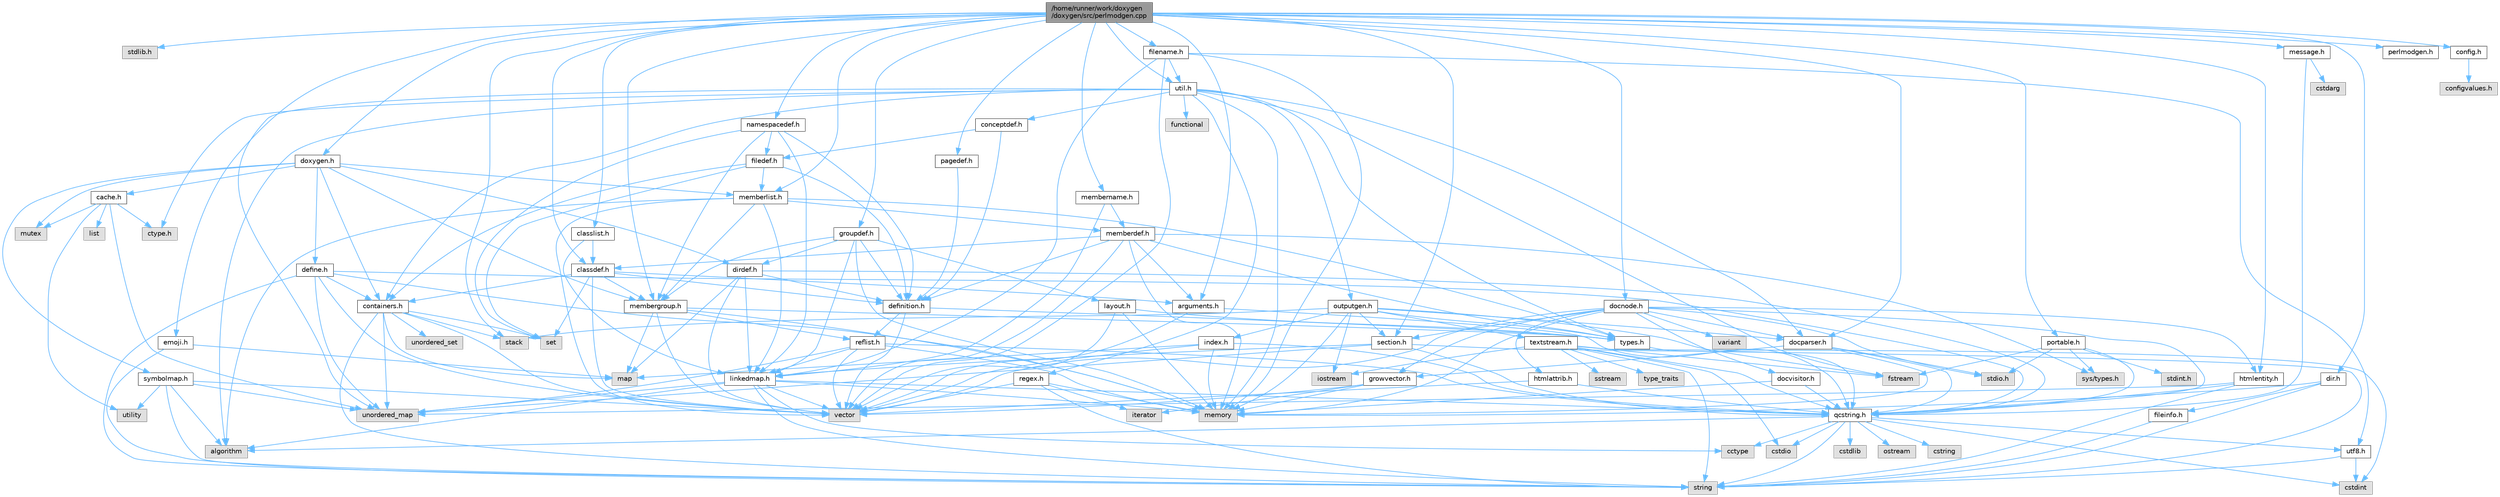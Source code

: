 digraph "/home/runner/work/doxygen/doxygen/src/perlmodgen.cpp"
{
 // INTERACTIVE_SVG=YES
 // LATEX_PDF_SIZE
  bgcolor="transparent";
  edge [fontname=Helvetica,fontsize=10,labelfontname=Helvetica,labelfontsize=10];
  node [fontname=Helvetica,fontsize=10,shape=box,height=0.2,width=0.4];
  Node1 [label="/home/runner/work/doxygen\l/doxygen/src/perlmodgen.cpp",height=0.2,width=0.4,color="gray40", fillcolor="grey60", style="filled", fontcolor="black",tooltip=" "];
  Node1 -> Node2 [color="steelblue1",style="solid"];
  Node2 [label="stdlib.h",height=0.2,width=0.4,color="grey60", fillcolor="#E0E0E0", style="filled",tooltip=" "];
  Node1 -> Node3 [color="steelblue1",style="solid"];
  Node3 [label="stack",height=0.2,width=0.4,color="grey60", fillcolor="#E0E0E0", style="filled",tooltip=" "];
  Node1 -> Node4 [color="steelblue1",style="solid"];
  Node4 [label="perlmodgen.h",height=0.2,width=0.4,color="grey40", fillcolor="white", style="filled",URL="$df/d82/perlmodgen_8h.html",tooltip=" "];
  Node1 -> Node5 [color="steelblue1",style="solid"];
  Node5 [label="docparser.h",height=0.2,width=0.4,color="grey40", fillcolor="white", style="filled",URL="$de/d9c/docparser_8h.html",tooltip=" "];
  Node5 -> Node6 [color="steelblue1",style="solid"];
  Node6 [label="stdio.h",height=0.2,width=0.4,color="grey60", fillcolor="#E0E0E0", style="filled",tooltip=" "];
  Node5 -> Node7 [color="steelblue1",style="solid"];
  Node7 [label="memory",height=0.2,width=0.4,color="grey60", fillcolor="#E0E0E0", style="filled",tooltip=" "];
  Node5 -> Node8 [color="steelblue1",style="solid"];
  Node8 [label="qcstring.h",height=0.2,width=0.4,color="grey40", fillcolor="white", style="filled",URL="$d7/d5c/qcstring_8h.html",tooltip=" "];
  Node8 -> Node9 [color="steelblue1",style="solid"];
  Node9 [label="string",height=0.2,width=0.4,color="grey60", fillcolor="#E0E0E0", style="filled",tooltip=" "];
  Node8 -> Node10 [color="steelblue1",style="solid"];
  Node10 [label="algorithm",height=0.2,width=0.4,color="grey60", fillcolor="#E0E0E0", style="filled",tooltip=" "];
  Node8 -> Node11 [color="steelblue1",style="solid"];
  Node11 [label="cctype",height=0.2,width=0.4,color="grey60", fillcolor="#E0E0E0", style="filled",tooltip=" "];
  Node8 -> Node12 [color="steelblue1",style="solid"];
  Node12 [label="cstring",height=0.2,width=0.4,color="grey60", fillcolor="#E0E0E0", style="filled",tooltip=" "];
  Node8 -> Node13 [color="steelblue1",style="solid"];
  Node13 [label="cstdio",height=0.2,width=0.4,color="grey60", fillcolor="#E0E0E0", style="filled",tooltip=" "];
  Node8 -> Node14 [color="steelblue1",style="solid"];
  Node14 [label="cstdlib",height=0.2,width=0.4,color="grey60", fillcolor="#E0E0E0", style="filled",tooltip=" "];
  Node8 -> Node15 [color="steelblue1",style="solid"];
  Node15 [label="cstdint",height=0.2,width=0.4,color="grey60", fillcolor="#E0E0E0", style="filled",tooltip=" "];
  Node8 -> Node16 [color="steelblue1",style="solid"];
  Node16 [label="ostream",height=0.2,width=0.4,color="grey60", fillcolor="#E0E0E0", style="filled",tooltip=" "];
  Node8 -> Node17 [color="steelblue1",style="solid"];
  Node17 [label="utf8.h",height=0.2,width=0.4,color="grey40", fillcolor="white", style="filled",URL="$db/d7c/utf8_8h.html",tooltip="Various UTF8 related helper functions."];
  Node17 -> Node15 [color="steelblue1",style="solid"];
  Node17 -> Node9 [color="steelblue1",style="solid"];
  Node5 -> Node18 [color="steelblue1",style="solid"];
  Node18 [label="growvector.h",height=0.2,width=0.4,color="grey40", fillcolor="white", style="filled",URL="$d7/d50/growvector_8h.html",tooltip=" "];
  Node18 -> Node19 [color="steelblue1",style="solid"];
  Node19 [label="vector",height=0.2,width=0.4,color="grey60", fillcolor="#E0E0E0", style="filled",tooltip=" "];
  Node18 -> Node7 [color="steelblue1",style="solid"];
  Node18 -> Node20 [color="steelblue1",style="solid"];
  Node20 [label="iterator",height=0.2,width=0.4,color="grey60", fillcolor="#E0E0E0", style="filled",tooltip=" "];
  Node1 -> Node21 [color="steelblue1",style="solid"];
  Node21 [label="docnode.h",height=0.2,width=0.4,color="grey40", fillcolor="white", style="filled",URL="$de/d2b/docnode_8h.html",tooltip=" "];
  Node21 -> Node6 [color="steelblue1",style="solid"];
  Node21 -> Node19 [color="steelblue1",style="solid"];
  Node21 -> Node7 [color="steelblue1",style="solid"];
  Node21 -> Node22 [color="steelblue1",style="solid"];
  Node22 [label="variant",height=0.2,width=0.4,color="grey60", fillcolor="#E0E0E0", style="filled",tooltip=" "];
  Node21 -> Node8 [color="steelblue1",style="solid"];
  Node21 -> Node23 [color="steelblue1",style="solid"];
  Node23 [label="docvisitor.h",height=0.2,width=0.4,color="grey40", fillcolor="white", style="filled",URL="$d2/d3c/docvisitor_8h.html",tooltip=" "];
  Node23 -> Node7 [color="steelblue1",style="solid"];
  Node23 -> Node8 [color="steelblue1",style="solid"];
  Node21 -> Node5 [color="steelblue1",style="solid"];
  Node21 -> Node24 [color="steelblue1",style="solid"];
  Node24 [label="htmlattrib.h",height=0.2,width=0.4,color="grey40", fillcolor="white", style="filled",URL="$d0/d73/htmlattrib_8h.html",tooltip=" "];
  Node24 -> Node19 [color="steelblue1",style="solid"];
  Node24 -> Node8 [color="steelblue1",style="solid"];
  Node21 -> Node25 [color="steelblue1",style="solid"];
  Node25 [label="htmlentity.h",height=0.2,width=0.4,color="grey40", fillcolor="white", style="filled",URL="$db/dc6/htmlentity_8h.html",tooltip=" "];
  Node25 -> Node26 [color="steelblue1",style="solid"];
  Node26 [label="unordered_map",height=0.2,width=0.4,color="grey60", fillcolor="#E0E0E0", style="filled",tooltip=" "];
  Node25 -> Node9 [color="steelblue1",style="solid"];
  Node25 -> Node8 [color="steelblue1",style="solid"];
  Node21 -> Node18 [color="steelblue1",style="solid"];
  Node21 -> Node27 [color="steelblue1",style="solid"];
  Node27 [label="section.h",height=0.2,width=0.4,color="grey40", fillcolor="white", style="filled",URL="$d1/d2a/section_8h.html",tooltip=" "];
  Node27 -> Node9 [color="steelblue1",style="solid"];
  Node27 -> Node26 [color="steelblue1",style="solid"];
  Node27 -> Node8 [color="steelblue1",style="solid"];
  Node27 -> Node28 [color="steelblue1",style="solid"];
  Node28 [label="linkedmap.h",height=0.2,width=0.4,color="grey40", fillcolor="white", style="filled",URL="$da/de1/linkedmap_8h.html",tooltip=" "];
  Node28 -> Node26 [color="steelblue1",style="solid"];
  Node28 -> Node19 [color="steelblue1",style="solid"];
  Node28 -> Node7 [color="steelblue1",style="solid"];
  Node28 -> Node9 [color="steelblue1",style="solid"];
  Node28 -> Node10 [color="steelblue1",style="solid"];
  Node28 -> Node11 [color="steelblue1",style="solid"];
  Node28 -> Node8 [color="steelblue1",style="solid"];
  Node1 -> Node29 [color="steelblue1",style="solid"];
  Node29 [label="message.h",height=0.2,width=0.4,color="grey40", fillcolor="white", style="filled",URL="$d2/d0d/message_8h.html",tooltip=" "];
  Node29 -> Node30 [color="steelblue1",style="solid"];
  Node30 [label="cstdarg",height=0.2,width=0.4,color="grey60", fillcolor="#E0E0E0", style="filled",tooltip=" "];
  Node29 -> Node8 [color="steelblue1",style="solid"];
  Node1 -> Node31 [color="steelblue1",style="solid"];
  Node31 [label="doxygen.h",height=0.2,width=0.4,color="grey40", fillcolor="white", style="filled",URL="$d1/da1/doxygen_8h.html",tooltip=" "];
  Node31 -> Node32 [color="steelblue1",style="solid"];
  Node32 [label="mutex",height=0.2,width=0.4,color="grey60", fillcolor="#E0E0E0", style="filled",tooltip=" "];
  Node31 -> Node33 [color="steelblue1",style="solid"];
  Node33 [label="containers.h",height=0.2,width=0.4,color="grey40", fillcolor="white", style="filled",URL="$d5/d75/containers_8h.html",tooltip=" "];
  Node33 -> Node19 [color="steelblue1",style="solid"];
  Node33 -> Node9 [color="steelblue1",style="solid"];
  Node33 -> Node34 [color="steelblue1",style="solid"];
  Node34 [label="set",height=0.2,width=0.4,color="grey60", fillcolor="#E0E0E0", style="filled",tooltip=" "];
  Node33 -> Node35 [color="steelblue1",style="solid"];
  Node35 [label="map",height=0.2,width=0.4,color="grey60", fillcolor="#E0E0E0", style="filled",tooltip=" "];
  Node33 -> Node36 [color="steelblue1",style="solid"];
  Node36 [label="unordered_set",height=0.2,width=0.4,color="grey60", fillcolor="#E0E0E0", style="filled",tooltip=" "];
  Node33 -> Node26 [color="steelblue1",style="solid"];
  Node33 -> Node3 [color="steelblue1",style="solid"];
  Node31 -> Node37 [color="steelblue1",style="solid"];
  Node37 [label="membergroup.h",height=0.2,width=0.4,color="grey40", fillcolor="white", style="filled",URL="$d9/d11/membergroup_8h.html",tooltip=" "];
  Node37 -> Node19 [color="steelblue1",style="solid"];
  Node37 -> Node35 [color="steelblue1",style="solid"];
  Node37 -> Node7 [color="steelblue1",style="solid"];
  Node37 -> Node38 [color="steelblue1",style="solid"];
  Node38 [label="types.h",height=0.2,width=0.4,color="grey40", fillcolor="white", style="filled",URL="$d9/d49/types_8h.html",tooltip="This file contains a number of basic enums and types."];
  Node38 -> Node8 [color="steelblue1",style="solid"];
  Node37 -> Node39 [color="steelblue1",style="solid"];
  Node39 [label="reflist.h",height=0.2,width=0.4,color="grey40", fillcolor="white", style="filled",URL="$d1/d02/reflist_8h.html",tooltip=" "];
  Node39 -> Node19 [color="steelblue1",style="solid"];
  Node39 -> Node26 [color="steelblue1",style="solid"];
  Node39 -> Node7 [color="steelblue1",style="solid"];
  Node39 -> Node8 [color="steelblue1",style="solid"];
  Node39 -> Node28 [color="steelblue1",style="solid"];
  Node31 -> Node40 [color="steelblue1",style="solid"];
  Node40 [label="dirdef.h",height=0.2,width=0.4,color="grey40", fillcolor="white", style="filled",URL="$d6/d15/dirdef_8h.html",tooltip=" "];
  Node40 -> Node19 [color="steelblue1",style="solid"];
  Node40 -> Node35 [color="steelblue1",style="solid"];
  Node40 -> Node8 [color="steelblue1",style="solid"];
  Node40 -> Node28 [color="steelblue1",style="solid"];
  Node40 -> Node41 [color="steelblue1",style="solid"];
  Node41 [label="definition.h",height=0.2,width=0.4,color="grey40", fillcolor="white", style="filled",URL="$df/da1/definition_8h.html",tooltip=" "];
  Node41 -> Node19 [color="steelblue1",style="solid"];
  Node41 -> Node38 [color="steelblue1",style="solid"];
  Node41 -> Node39 [color="steelblue1",style="solid"];
  Node31 -> Node42 [color="steelblue1",style="solid"];
  Node42 [label="memberlist.h",height=0.2,width=0.4,color="grey40", fillcolor="white", style="filled",URL="$dd/d78/memberlist_8h.html",tooltip=" "];
  Node42 -> Node19 [color="steelblue1",style="solid"];
  Node42 -> Node10 [color="steelblue1",style="solid"];
  Node42 -> Node43 [color="steelblue1",style="solid"];
  Node43 [label="memberdef.h",height=0.2,width=0.4,color="grey40", fillcolor="white", style="filled",URL="$d4/d46/memberdef_8h.html",tooltip=" "];
  Node43 -> Node19 [color="steelblue1",style="solid"];
  Node43 -> Node7 [color="steelblue1",style="solid"];
  Node43 -> Node44 [color="steelblue1",style="solid"];
  Node44 [label="sys/types.h",height=0.2,width=0.4,color="grey60", fillcolor="#E0E0E0", style="filled",tooltip=" "];
  Node43 -> Node38 [color="steelblue1",style="solid"];
  Node43 -> Node41 [color="steelblue1",style="solid"];
  Node43 -> Node45 [color="steelblue1",style="solid"];
  Node45 [label="arguments.h",height=0.2,width=0.4,color="grey40", fillcolor="white", style="filled",URL="$df/d9b/arguments_8h.html",tooltip=" "];
  Node45 -> Node19 [color="steelblue1",style="solid"];
  Node45 -> Node8 [color="steelblue1",style="solid"];
  Node43 -> Node46 [color="steelblue1",style="solid"];
  Node46 [label="classdef.h",height=0.2,width=0.4,color="grey40", fillcolor="white", style="filled",URL="$d1/da6/classdef_8h.html",tooltip=" "];
  Node46 -> Node19 [color="steelblue1",style="solid"];
  Node46 -> Node34 [color="steelblue1",style="solid"];
  Node46 -> Node33 [color="steelblue1",style="solid"];
  Node46 -> Node41 [color="steelblue1",style="solid"];
  Node46 -> Node45 [color="steelblue1",style="solid"];
  Node46 -> Node37 [color="steelblue1",style="solid"];
  Node42 -> Node28 [color="steelblue1",style="solid"];
  Node42 -> Node38 [color="steelblue1",style="solid"];
  Node42 -> Node37 [color="steelblue1",style="solid"];
  Node31 -> Node47 [color="steelblue1",style="solid"];
  Node47 [label="define.h",height=0.2,width=0.4,color="grey40", fillcolor="white", style="filled",URL="$df/d67/define_8h.html",tooltip=" "];
  Node47 -> Node19 [color="steelblue1",style="solid"];
  Node47 -> Node7 [color="steelblue1",style="solid"];
  Node47 -> Node9 [color="steelblue1",style="solid"];
  Node47 -> Node26 [color="steelblue1",style="solid"];
  Node47 -> Node8 [color="steelblue1",style="solid"];
  Node47 -> Node33 [color="steelblue1",style="solid"];
  Node31 -> Node48 [color="steelblue1",style="solid"];
  Node48 [label="cache.h",height=0.2,width=0.4,color="grey40", fillcolor="white", style="filled",URL="$d3/d26/cache_8h.html",tooltip=" "];
  Node48 -> Node49 [color="steelblue1",style="solid"];
  Node49 [label="list",height=0.2,width=0.4,color="grey60", fillcolor="#E0E0E0", style="filled",tooltip=" "];
  Node48 -> Node26 [color="steelblue1",style="solid"];
  Node48 -> Node32 [color="steelblue1",style="solid"];
  Node48 -> Node50 [color="steelblue1",style="solid"];
  Node50 [label="utility",height=0.2,width=0.4,color="grey60", fillcolor="#E0E0E0", style="filled",tooltip=" "];
  Node48 -> Node51 [color="steelblue1",style="solid"];
  Node51 [label="ctype.h",height=0.2,width=0.4,color="grey60", fillcolor="#E0E0E0", style="filled",tooltip=" "];
  Node31 -> Node52 [color="steelblue1",style="solid"];
  Node52 [label="symbolmap.h",height=0.2,width=0.4,color="grey40", fillcolor="white", style="filled",URL="$d7/ddd/symbolmap_8h.html",tooltip=" "];
  Node52 -> Node10 [color="steelblue1",style="solid"];
  Node52 -> Node26 [color="steelblue1",style="solid"];
  Node52 -> Node19 [color="steelblue1",style="solid"];
  Node52 -> Node9 [color="steelblue1",style="solid"];
  Node52 -> Node50 [color="steelblue1",style="solid"];
  Node1 -> Node53 [color="steelblue1",style="solid"];
  Node53 [label="pagedef.h",height=0.2,width=0.4,color="grey40", fillcolor="white", style="filled",URL="$dd/d66/pagedef_8h.html",tooltip=" "];
  Node53 -> Node41 [color="steelblue1",style="solid"];
  Node1 -> Node42 [color="steelblue1",style="solid"];
  Node1 -> Node45 [color="steelblue1",style="solid"];
  Node1 -> Node54 [color="steelblue1",style="solid"];
  Node54 [label="config.h",height=0.2,width=0.4,color="grey40", fillcolor="white", style="filled",URL="$db/d16/config_8h.html",tooltip=" "];
  Node54 -> Node55 [color="steelblue1",style="solid"];
  Node55 [label="configvalues.h",height=0.2,width=0.4,color="grey60", fillcolor="#E0E0E0", style="filled",tooltip=" "];
  Node1 -> Node56 [color="steelblue1",style="solid"];
  Node56 [label="groupdef.h",height=0.2,width=0.4,color="grey40", fillcolor="white", style="filled",URL="$d1/de6/groupdef_8h.html",tooltip=" "];
  Node56 -> Node7 [color="steelblue1",style="solid"];
  Node56 -> Node41 [color="steelblue1",style="solid"];
  Node56 -> Node40 [color="steelblue1",style="solid"];
  Node56 -> Node57 [color="steelblue1",style="solid"];
  Node57 [label="layout.h",height=0.2,width=0.4,color="grey40", fillcolor="white", style="filled",URL="$db/d51/layout_8h.html",tooltip=" "];
  Node57 -> Node7 [color="steelblue1",style="solid"];
  Node57 -> Node19 [color="steelblue1",style="solid"];
  Node57 -> Node38 [color="steelblue1",style="solid"];
  Node56 -> Node37 [color="steelblue1",style="solid"];
  Node56 -> Node28 [color="steelblue1",style="solid"];
  Node1 -> Node46 [color="steelblue1",style="solid"];
  Node1 -> Node58 [color="steelblue1",style="solid"];
  Node58 [label="classlist.h",height=0.2,width=0.4,color="grey40", fillcolor="white", style="filled",URL="$d2/df8/classlist_8h.html",tooltip=" "];
  Node58 -> Node28 [color="steelblue1",style="solid"];
  Node58 -> Node46 [color="steelblue1",style="solid"];
  Node1 -> Node59 [color="steelblue1",style="solid"];
  Node59 [label="filename.h",height=0.2,width=0.4,color="grey40", fillcolor="white", style="filled",URL="$dc/dd6/filename_8h.html",tooltip=" "];
  Node59 -> Node7 [color="steelblue1",style="solid"];
  Node59 -> Node19 [color="steelblue1",style="solid"];
  Node59 -> Node28 [color="steelblue1",style="solid"];
  Node59 -> Node17 [color="steelblue1",style="solid"];
  Node59 -> Node60 [color="steelblue1",style="solid"];
  Node60 [label="util.h",height=0.2,width=0.4,color="grey40", fillcolor="white", style="filled",URL="$d8/d3c/util_8h.html",tooltip="A bunch of utility functions."];
  Node60 -> Node7 [color="steelblue1",style="solid"];
  Node60 -> Node26 [color="steelblue1",style="solid"];
  Node60 -> Node10 [color="steelblue1",style="solid"];
  Node60 -> Node61 [color="steelblue1",style="solid"];
  Node61 [label="functional",height=0.2,width=0.4,color="grey60", fillcolor="#E0E0E0", style="filled",tooltip=" "];
  Node60 -> Node62 [color="steelblue1",style="solid"];
  Node62 [label="fstream",height=0.2,width=0.4,color="grey60", fillcolor="#E0E0E0", style="filled",tooltip=" "];
  Node60 -> Node51 [color="steelblue1",style="solid"];
  Node60 -> Node38 [color="steelblue1",style="solid"];
  Node60 -> Node5 [color="steelblue1",style="solid"];
  Node60 -> Node33 [color="steelblue1",style="solid"];
  Node60 -> Node63 [color="steelblue1",style="solid"];
  Node63 [label="outputgen.h",height=0.2,width=0.4,color="grey40", fillcolor="white", style="filled",URL="$df/d06/outputgen_8h.html",tooltip=" "];
  Node63 -> Node7 [color="steelblue1",style="solid"];
  Node63 -> Node3 [color="steelblue1",style="solid"];
  Node63 -> Node64 [color="steelblue1",style="solid"];
  Node64 [label="iostream",height=0.2,width=0.4,color="grey60", fillcolor="#E0E0E0", style="filled",tooltip=" "];
  Node63 -> Node62 [color="steelblue1",style="solid"];
  Node63 -> Node38 [color="steelblue1",style="solid"];
  Node63 -> Node65 [color="steelblue1",style="solid"];
  Node65 [label="index.h",height=0.2,width=0.4,color="grey40", fillcolor="white", style="filled",URL="$d1/db5/index_8h.html",tooltip=" "];
  Node65 -> Node7 [color="steelblue1",style="solid"];
  Node65 -> Node19 [color="steelblue1",style="solid"];
  Node65 -> Node35 [color="steelblue1",style="solid"];
  Node65 -> Node8 [color="steelblue1",style="solid"];
  Node63 -> Node27 [color="steelblue1",style="solid"];
  Node63 -> Node66 [color="steelblue1",style="solid"];
  Node66 [label="textstream.h",height=0.2,width=0.4,color="grey40", fillcolor="white", style="filled",URL="$d4/d7d/textstream_8h.html",tooltip=" "];
  Node66 -> Node9 [color="steelblue1",style="solid"];
  Node66 -> Node64 [color="steelblue1",style="solid"];
  Node66 -> Node67 [color="steelblue1",style="solid"];
  Node67 [label="sstream",height=0.2,width=0.4,color="grey60", fillcolor="#E0E0E0", style="filled",tooltip=" "];
  Node66 -> Node15 [color="steelblue1",style="solid"];
  Node66 -> Node13 [color="steelblue1",style="solid"];
  Node66 -> Node62 [color="steelblue1",style="solid"];
  Node66 -> Node68 [color="steelblue1",style="solid"];
  Node68 [label="type_traits",height=0.2,width=0.4,color="grey60", fillcolor="#E0E0E0", style="filled",tooltip=" "];
  Node66 -> Node8 [color="steelblue1",style="solid"];
  Node63 -> Node5 [color="steelblue1",style="solid"];
  Node60 -> Node69 [color="steelblue1",style="solid"];
  Node69 [label="regex.h",height=0.2,width=0.4,color="grey40", fillcolor="white", style="filled",URL="$d1/d21/regex_8h.html",tooltip=" "];
  Node69 -> Node7 [color="steelblue1",style="solid"];
  Node69 -> Node9 [color="steelblue1",style="solid"];
  Node69 -> Node19 [color="steelblue1",style="solid"];
  Node69 -> Node20 [color="steelblue1",style="solid"];
  Node60 -> Node70 [color="steelblue1",style="solid"];
  Node70 [label="conceptdef.h",height=0.2,width=0.4,color="grey40", fillcolor="white", style="filled",URL="$da/df1/conceptdef_8h.html",tooltip=" "];
  Node70 -> Node41 [color="steelblue1",style="solid"];
  Node70 -> Node71 [color="steelblue1",style="solid"];
  Node71 [label="filedef.h",height=0.2,width=0.4,color="grey40", fillcolor="white", style="filled",URL="$d4/d3a/filedef_8h.html",tooltip=" "];
  Node71 -> Node34 [color="steelblue1",style="solid"];
  Node71 -> Node41 [color="steelblue1",style="solid"];
  Node71 -> Node42 [color="steelblue1",style="solid"];
  Node71 -> Node33 [color="steelblue1",style="solid"];
  Node1 -> Node72 [color="steelblue1",style="solid"];
  Node72 [label="membername.h",height=0.2,width=0.4,color="grey40", fillcolor="white", style="filled",URL="$d7/dfc/membername_8h.html",tooltip=" "];
  Node72 -> Node43 [color="steelblue1",style="solid"];
  Node72 -> Node28 [color="steelblue1",style="solid"];
  Node1 -> Node73 [color="steelblue1",style="solid"];
  Node73 [label="namespacedef.h",height=0.2,width=0.4,color="grey40", fillcolor="white", style="filled",URL="$d7/d97/namespacedef_8h.html",tooltip=" "];
  Node73 -> Node34 [color="steelblue1",style="solid"];
  Node73 -> Node41 [color="steelblue1",style="solid"];
  Node73 -> Node71 [color="steelblue1",style="solid"];
  Node73 -> Node28 [color="steelblue1",style="solid"];
  Node73 -> Node37 [color="steelblue1",style="solid"];
  Node1 -> Node37 [color="steelblue1",style="solid"];
  Node1 -> Node27 [color="steelblue1",style="solid"];
  Node1 -> Node60 [color="steelblue1",style="solid"];
  Node1 -> Node25 [color="steelblue1",style="solid"];
  Node1 -> Node74 [color="steelblue1",style="solid"];
  Node74 [label="emoji.h",height=0.2,width=0.4,color="grey40", fillcolor="white", style="filled",URL="$d6/dd3/emoji_8h.html",tooltip=" "];
  Node74 -> Node35 [color="steelblue1",style="solid"];
  Node74 -> Node9 [color="steelblue1",style="solid"];
  Node1 -> Node75 [color="steelblue1",style="solid"];
  Node75 [label="dir.h",height=0.2,width=0.4,color="grey40", fillcolor="white", style="filled",URL="$df/d9c/dir_8h.html",tooltip=" "];
  Node75 -> Node9 [color="steelblue1",style="solid"];
  Node75 -> Node7 [color="steelblue1",style="solid"];
  Node75 -> Node76 [color="steelblue1",style="solid"];
  Node76 [label="fileinfo.h",height=0.2,width=0.4,color="grey40", fillcolor="white", style="filled",URL="$df/d45/fileinfo_8h.html",tooltip=" "];
  Node76 -> Node9 [color="steelblue1",style="solid"];
  Node1 -> Node77 [color="steelblue1",style="solid"];
  Node77 [label="portable.h",height=0.2,width=0.4,color="grey40", fillcolor="white", style="filled",URL="$d2/de2/portable_8h.html",tooltip="Portable versions of functions that are platform dependent."];
  Node77 -> Node6 [color="steelblue1",style="solid"];
  Node77 -> Node44 [color="steelblue1",style="solid"];
  Node77 -> Node78 [color="steelblue1",style="solid"];
  Node78 [label="stdint.h",height=0.2,width=0.4,color="grey60", fillcolor="#E0E0E0", style="filled",tooltip=" "];
  Node77 -> Node62 [color="steelblue1",style="solid"];
  Node77 -> Node8 [color="steelblue1",style="solid"];
}
